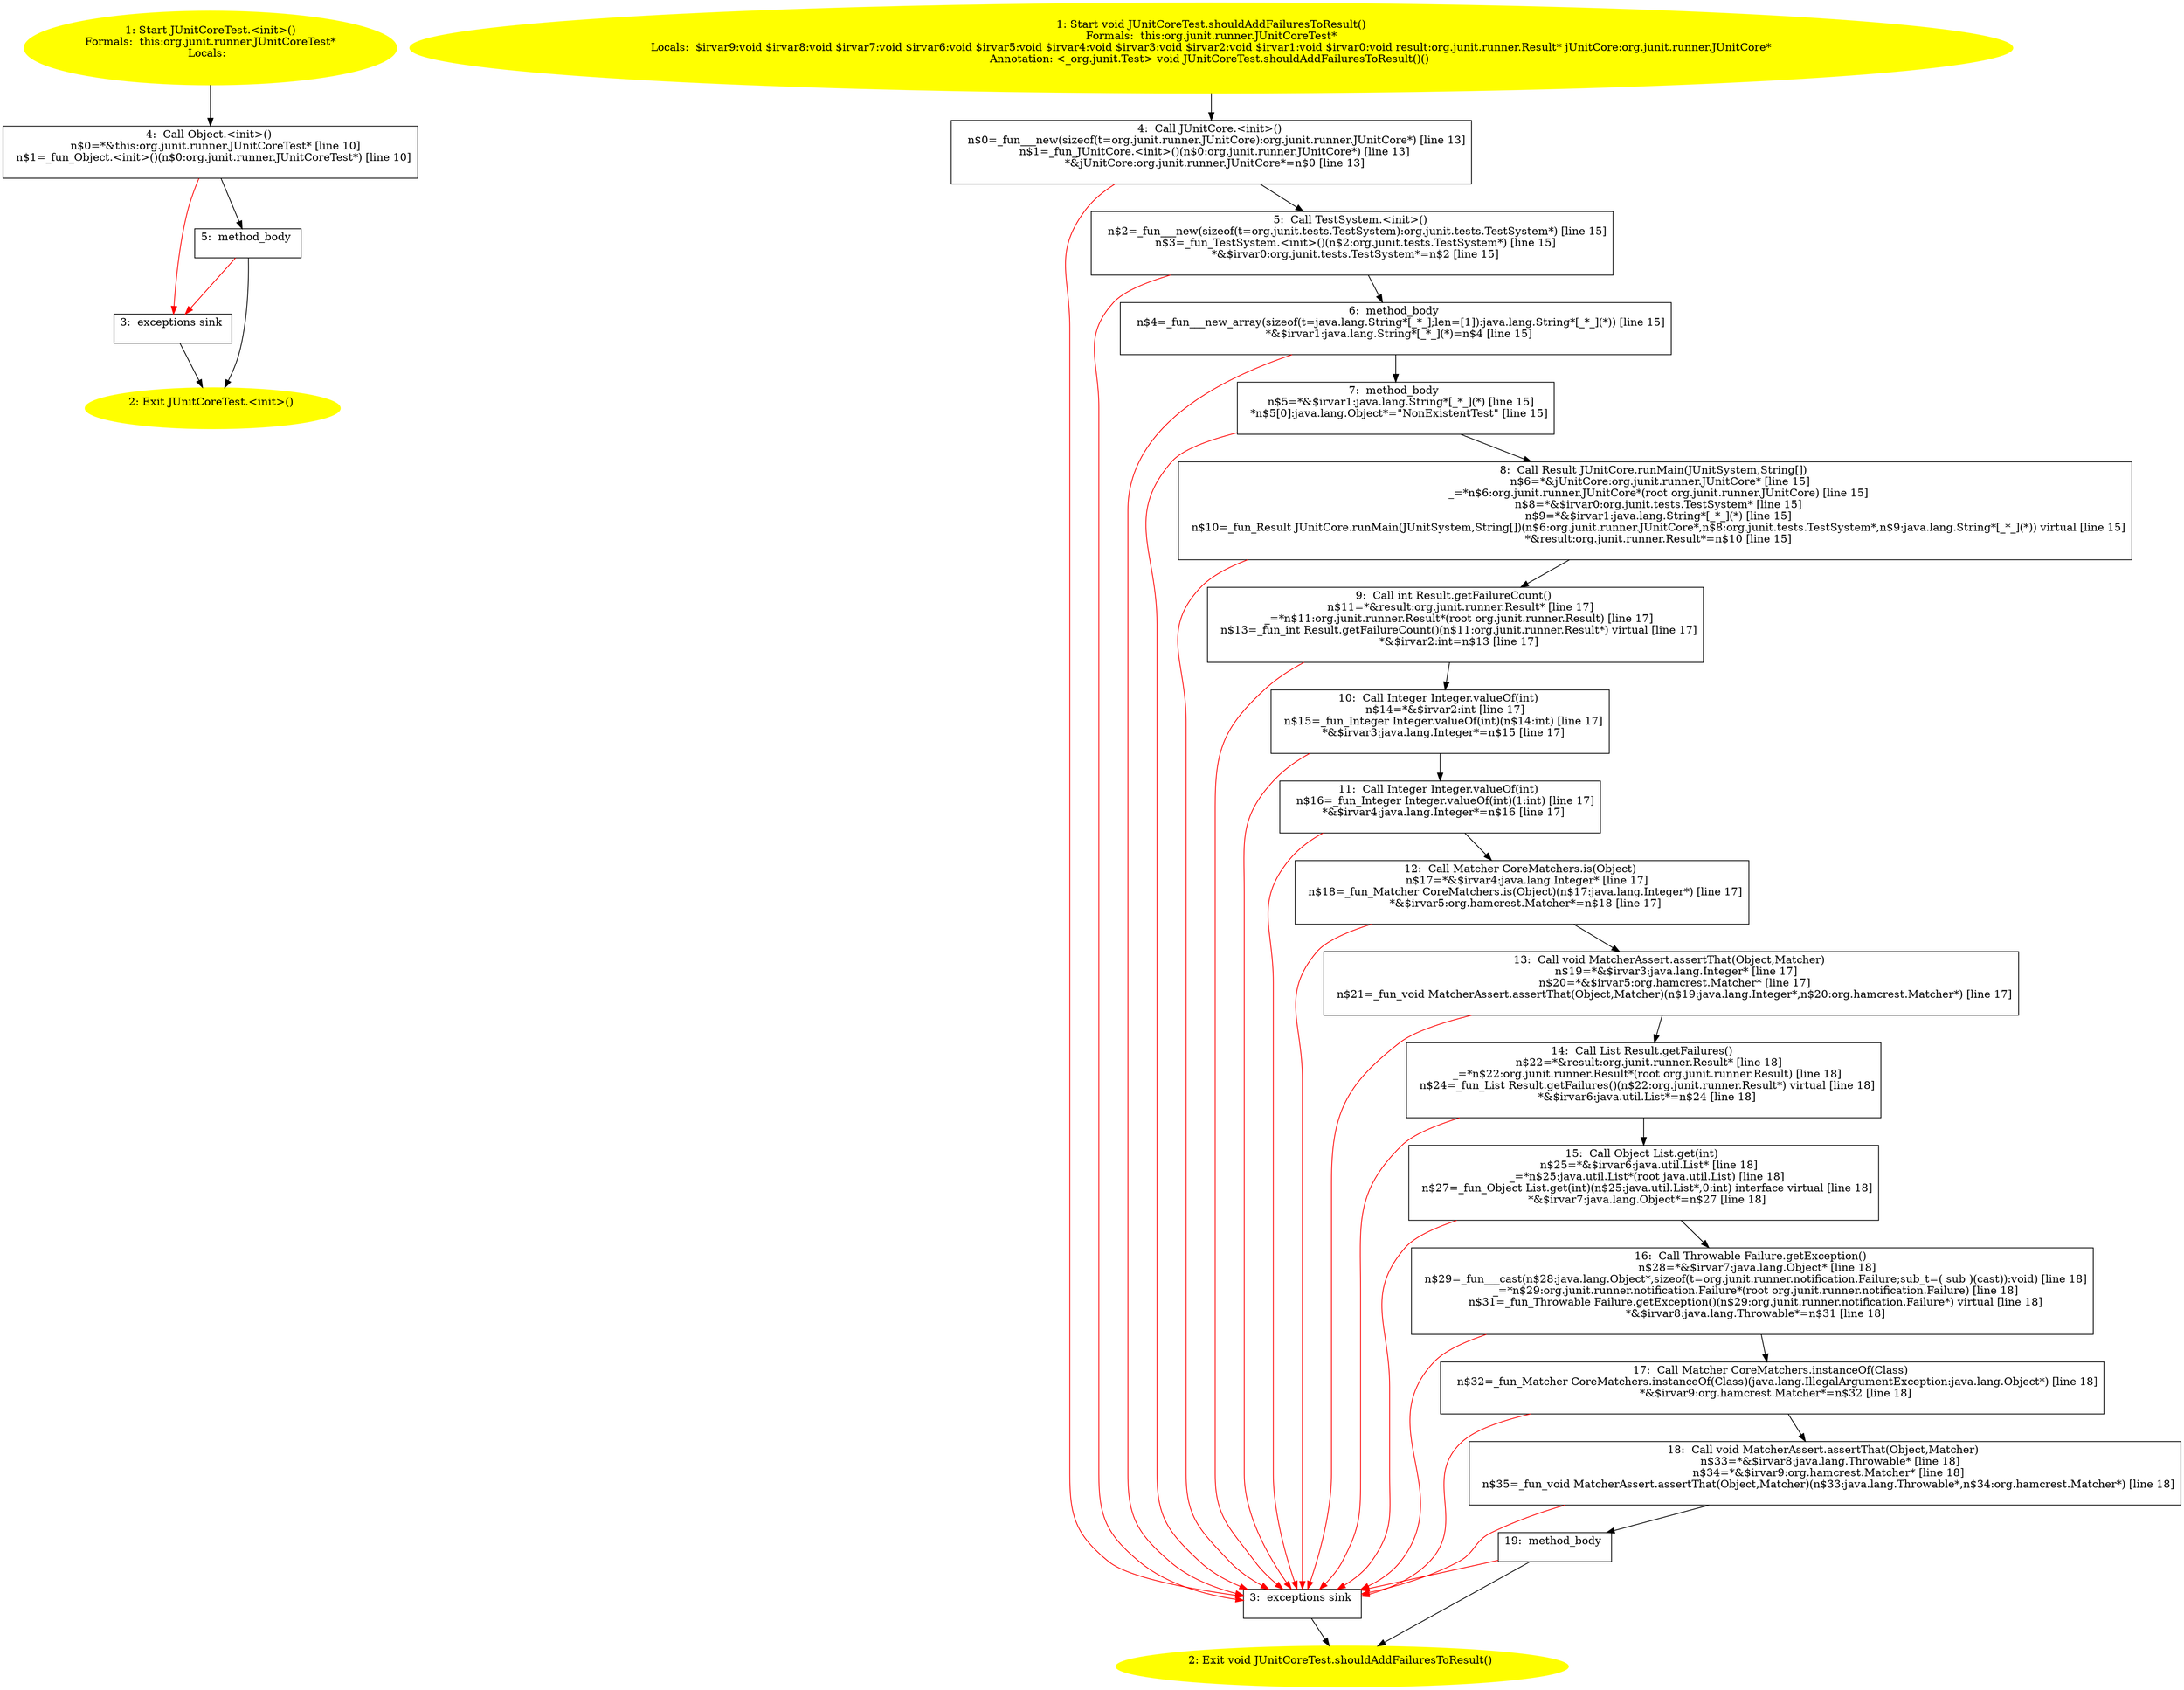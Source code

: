 /* @generated */
digraph cfg {
"org.junit.runner.JUnitCoreTest.<init>().46bb09ffd0d15b8d1554a88cf3fc8b57_1" [label="1: Start JUnitCoreTest.<init>()\nFormals:  this:org.junit.runner.JUnitCoreTest*\nLocals:  \n  " color=yellow style=filled]
	

	 "org.junit.runner.JUnitCoreTest.<init>().46bb09ffd0d15b8d1554a88cf3fc8b57_1" -> "org.junit.runner.JUnitCoreTest.<init>().46bb09ffd0d15b8d1554a88cf3fc8b57_4" ;
"org.junit.runner.JUnitCoreTest.<init>().46bb09ffd0d15b8d1554a88cf3fc8b57_2" [label="2: Exit JUnitCoreTest.<init>() \n  " color=yellow style=filled]
	

"org.junit.runner.JUnitCoreTest.<init>().46bb09ffd0d15b8d1554a88cf3fc8b57_3" [label="3:  exceptions sink \n  " shape="box"]
	

	 "org.junit.runner.JUnitCoreTest.<init>().46bb09ffd0d15b8d1554a88cf3fc8b57_3" -> "org.junit.runner.JUnitCoreTest.<init>().46bb09ffd0d15b8d1554a88cf3fc8b57_2" ;
"org.junit.runner.JUnitCoreTest.<init>().46bb09ffd0d15b8d1554a88cf3fc8b57_4" [label="4:  Call Object.<init>() \n   n$0=*&this:org.junit.runner.JUnitCoreTest* [line 10]\n  n$1=_fun_Object.<init>()(n$0:org.junit.runner.JUnitCoreTest*) [line 10]\n " shape="box"]
	

	 "org.junit.runner.JUnitCoreTest.<init>().46bb09ffd0d15b8d1554a88cf3fc8b57_4" -> "org.junit.runner.JUnitCoreTest.<init>().46bb09ffd0d15b8d1554a88cf3fc8b57_5" ;
	 "org.junit.runner.JUnitCoreTest.<init>().46bb09ffd0d15b8d1554a88cf3fc8b57_4" -> "org.junit.runner.JUnitCoreTest.<init>().46bb09ffd0d15b8d1554a88cf3fc8b57_3" [color="red" ];
"org.junit.runner.JUnitCoreTest.<init>().46bb09ffd0d15b8d1554a88cf3fc8b57_5" [label="5:  method_body \n  " shape="box"]
	

	 "org.junit.runner.JUnitCoreTest.<init>().46bb09ffd0d15b8d1554a88cf3fc8b57_5" -> "org.junit.runner.JUnitCoreTest.<init>().46bb09ffd0d15b8d1554a88cf3fc8b57_2" ;
	 "org.junit.runner.JUnitCoreTest.<init>().46bb09ffd0d15b8d1554a88cf3fc8b57_5" -> "org.junit.runner.JUnitCoreTest.<init>().46bb09ffd0d15b8d1554a88cf3fc8b57_3" [color="red" ];
"org.junit.runner.JUnitCoreTest.shouldAddFailuresToResult():void.5bfcec746ade3c66a8725ba5f7f97d9f_1" [label="1: Start void JUnitCoreTest.shouldAddFailuresToResult()\nFormals:  this:org.junit.runner.JUnitCoreTest*\nLocals:  $irvar9:void $irvar8:void $irvar7:void $irvar6:void $irvar5:void $irvar4:void $irvar3:void $irvar2:void $irvar1:void $irvar0:void result:org.junit.runner.Result* jUnitCore:org.junit.runner.JUnitCore*\nAnnotation: <_org.junit.Test> void JUnitCoreTest.shouldAddFailuresToResult()() \n  " color=yellow style=filled]
	

	 "org.junit.runner.JUnitCoreTest.shouldAddFailuresToResult():void.5bfcec746ade3c66a8725ba5f7f97d9f_1" -> "org.junit.runner.JUnitCoreTest.shouldAddFailuresToResult():void.5bfcec746ade3c66a8725ba5f7f97d9f_4" ;
"org.junit.runner.JUnitCoreTest.shouldAddFailuresToResult():void.5bfcec746ade3c66a8725ba5f7f97d9f_2" [label="2: Exit void JUnitCoreTest.shouldAddFailuresToResult() \n  " color=yellow style=filled]
	

"org.junit.runner.JUnitCoreTest.shouldAddFailuresToResult():void.5bfcec746ade3c66a8725ba5f7f97d9f_3" [label="3:  exceptions sink \n  " shape="box"]
	

	 "org.junit.runner.JUnitCoreTest.shouldAddFailuresToResult():void.5bfcec746ade3c66a8725ba5f7f97d9f_3" -> "org.junit.runner.JUnitCoreTest.shouldAddFailuresToResult():void.5bfcec746ade3c66a8725ba5f7f97d9f_2" ;
"org.junit.runner.JUnitCoreTest.shouldAddFailuresToResult():void.5bfcec746ade3c66a8725ba5f7f97d9f_4" [label="4:  Call JUnitCore.<init>() \n   n$0=_fun___new(sizeof(t=org.junit.runner.JUnitCore):org.junit.runner.JUnitCore*) [line 13]\n  n$1=_fun_JUnitCore.<init>()(n$0:org.junit.runner.JUnitCore*) [line 13]\n  *&jUnitCore:org.junit.runner.JUnitCore*=n$0 [line 13]\n " shape="box"]
	

	 "org.junit.runner.JUnitCoreTest.shouldAddFailuresToResult():void.5bfcec746ade3c66a8725ba5f7f97d9f_4" -> "org.junit.runner.JUnitCoreTest.shouldAddFailuresToResult():void.5bfcec746ade3c66a8725ba5f7f97d9f_5" ;
	 "org.junit.runner.JUnitCoreTest.shouldAddFailuresToResult():void.5bfcec746ade3c66a8725ba5f7f97d9f_4" -> "org.junit.runner.JUnitCoreTest.shouldAddFailuresToResult():void.5bfcec746ade3c66a8725ba5f7f97d9f_3" [color="red" ];
"org.junit.runner.JUnitCoreTest.shouldAddFailuresToResult():void.5bfcec746ade3c66a8725ba5f7f97d9f_5" [label="5:  Call TestSystem.<init>() \n   n$2=_fun___new(sizeof(t=org.junit.tests.TestSystem):org.junit.tests.TestSystem*) [line 15]\n  n$3=_fun_TestSystem.<init>()(n$2:org.junit.tests.TestSystem*) [line 15]\n  *&$irvar0:org.junit.tests.TestSystem*=n$2 [line 15]\n " shape="box"]
	

	 "org.junit.runner.JUnitCoreTest.shouldAddFailuresToResult():void.5bfcec746ade3c66a8725ba5f7f97d9f_5" -> "org.junit.runner.JUnitCoreTest.shouldAddFailuresToResult():void.5bfcec746ade3c66a8725ba5f7f97d9f_6" ;
	 "org.junit.runner.JUnitCoreTest.shouldAddFailuresToResult():void.5bfcec746ade3c66a8725ba5f7f97d9f_5" -> "org.junit.runner.JUnitCoreTest.shouldAddFailuresToResult():void.5bfcec746ade3c66a8725ba5f7f97d9f_3" [color="red" ];
"org.junit.runner.JUnitCoreTest.shouldAddFailuresToResult():void.5bfcec746ade3c66a8725ba5f7f97d9f_6" [label="6:  method_body \n   n$4=_fun___new_array(sizeof(t=java.lang.String*[_*_];len=[1]):java.lang.String*[_*_](*)) [line 15]\n  *&$irvar1:java.lang.String*[_*_](*)=n$4 [line 15]\n " shape="box"]
	

	 "org.junit.runner.JUnitCoreTest.shouldAddFailuresToResult():void.5bfcec746ade3c66a8725ba5f7f97d9f_6" -> "org.junit.runner.JUnitCoreTest.shouldAddFailuresToResult():void.5bfcec746ade3c66a8725ba5f7f97d9f_7" ;
	 "org.junit.runner.JUnitCoreTest.shouldAddFailuresToResult():void.5bfcec746ade3c66a8725ba5f7f97d9f_6" -> "org.junit.runner.JUnitCoreTest.shouldAddFailuresToResult():void.5bfcec746ade3c66a8725ba5f7f97d9f_3" [color="red" ];
"org.junit.runner.JUnitCoreTest.shouldAddFailuresToResult():void.5bfcec746ade3c66a8725ba5f7f97d9f_7" [label="7:  method_body \n   n$5=*&$irvar1:java.lang.String*[_*_](*) [line 15]\n  *n$5[0]:java.lang.Object*=\"NonExistentTest\" [line 15]\n " shape="box"]
	

	 "org.junit.runner.JUnitCoreTest.shouldAddFailuresToResult():void.5bfcec746ade3c66a8725ba5f7f97d9f_7" -> "org.junit.runner.JUnitCoreTest.shouldAddFailuresToResult():void.5bfcec746ade3c66a8725ba5f7f97d9f_8" ;
	 "org.junit.runner.JUnitCoreTest.shouldAddFailuresToResult():void.5bfcec746ade3c66a8725ba5f7f97d9f_7" -> "org.junit.runner.JUnitCoreTest.shouldAddFailuresToResult():void.5bfcec746ade3c66a8725ba5f7f97d9f_3" [color="red" ];
"org.junit.runner.JUnitCoreTest.shouldAddFailuresToResult():void.5bfcec746ade3c66a8725ba5f7f97d9f_8" [label="8:  Call Result JUnitCore.runMain(JUnitSystem,String[]) \n   n$6=*&jUnitCore:org.junit.runner.JUnitCore* [line 15]\n  _=*n$6:org.junit.runner.JUnitCore*(root org.junit.runner.JUnitCore) [line 15]\n  n$8=*&$irvar0:org.junit.tests.TestSystem* [line 15]\n  n$9=*&$irvar1:java.lang.String*[_*_](*) [line 15]\n  n$10=_fun_Result JUnitCore.runMain(JUnitSystem,String[])(n$6:org.junit.runner.JUnitCore*,n$8:org.junit.tests.TestSystem*,n$9:java.lang.String*[_*_](*)) virtual [line 15]\n  *&result:org.junit.runner.Result*=n$10 [line 15]\n " shape="box"]
	

	 "org.junit.runner.JUnitCoreTest.shouldAddFailuresToResult():void.5bfcec746ade3c66a8725ba5f7f97d9f_8" -> "org.junit.runner.JUnitCoreTest.shouldAddFailuresToResult():void.5bfcec746ade3c66a8725ba5f7f97d9f_9" ;
	 "org.junit.runner.JUnitCoreTest.shouldAddFailuresToResult():void.5bfcec746ade3c66a8725ba5f7f97d9f_8" -> "org.junit.runner.JUnitCoreTest.shouldAddFailuresToResult():void.5bfcec746ade3c66a8725ba5f7f97d9f_3" [color="red" ];
"org.junit.runner.JUnitCoreTest.shouldAddFailuresToResult():void.5bfcec746ade3c66a8725ba5f7f97d9f_9" [label="9:  Call int Result.getFailureCount() \n   n$11=*&result:org.junit.runner.Result* [line 17]\n  _=*n$11:org.junit.runner.Result*(root org.junit.runner.Result) [line 17]\n  n$13=_fun_int Result.getFailureCount()(n$11:org.junit.runner.Result*) virtual [line 17]\n  *&$irvar2:int=n$13 [line 17]\n " shape="box"]
	

	 "org.junit.runner.JUnitCoreTest.shouldAddFailuresToResult():void.5bfcec746ade3c66a8725ba5f7f97d9f_9" -> "org.junit.runner.JUnitCoreTest.shouldAddFailuresToResult():void.5bfcec746ade3c66a8725ba5f7f97d9f_10" ;
	 "org.junit.runner.JUnitCoreTest.shouldAddFailuresToResult():void.5bfcec746ade3c66a8725ba5f7f97d9f_9" -> "org.junit.runner.JUnitCoreTest.shouldAddFailuresToResult():void.5bfcec746ade3c66a8725ba5f7f97d9f_3" [color="red" ];
"org.junit.runner.JUnitCoreTest.shouldAddFailuresToResult():void.5bfcec746ade3c66a8725ba5f7f97d9f_10" [label="10:  Call Integer Integer.valueOf(int) \n   n$14=*&$irvar2:int [line 17]\n  n$15=_fun_Integer Integer.valueOf(int)(n$14:int) [line 17]\n  *&$irvar3:java.lang.Integer*=n$15 [line 17]\n " shape="box"]
	

	 "org.junit.runner.JUnitCoreTest.shouldAddFailuresToResult():void.5bfcec746ade3c66a8725ba5f7f97d9f_10" -> "org.junit.runner.JUnitCoreTest.shouldAddFailuresToResult():void.5bfcec746ade3c66a8725ba5f7f97d9f_11" ;
	 "org.junit.runner.JUnitCoreTest.shouldAddFailuresToResult():void.5bfcec746ade3c66a8725ba5f7f97d9f_10" -> "org.junit.runner.JUnitCoreTest.shouldAddFailuresToResult():void.5bfcec746ade3c66a8725ba5f7f97d9f_3" [color="red" ];
"org.junit.runner.JUnitCoreTest.shouldAddFailuresToResult():void.5bfcec746ade3c66a8725ba5f7f97d9f_11" [label="11:  Call Integer Integer.valueOf(int) \n   n$16=_fun_Integer Integer.valueOf(int)(1:int) [line 17]\n  *&$irvar4:java.lang.Integer*=n$16 [line 17]\n " shape="box"]
	

	 "org.junit.runner.JUnitCoreTest.shouldAddFailuresToResult():void.5bfcec746ade3c66a8725ba5f7f97d9f_11" -> "org.junit.runner.JUnitCoreTest.shouldAddFailuresToResult():void.5bfcec746ade3c66a8725ba5f7f97d9f_12" ;
	 "org.junit.runner.JUnitCoreTest.shouldAddFailuresToResult():void.5bfcec746ade3c66a8725ba5f7f97d9f_11" -> "org.junit.runner.JUnitCoreTest.shouldAddFailuresToResult():void.5bfcec746ade3c66a8725ba5f7f97d9f_3" [color="red" ];
"org.junit.runner.JUnitCoreTest.shouldAddFailuresToResult():void.5bfcec746ade3c66a8725ba5f7f97d9f_12" [label="12:  Call Matcher CoreMatchers.is(Object) \n   n$17=*&$irvar4:java.lang.Integer* [line 17]\n  n$18=_fun_Matcher CoreMatchers.is(Object)(n$17:java.lang.Integer*) [line 17]\n  *&$irvar5:org.hamcrest.Matcher*=n$18 [line 17]\n " shape="box"]
	

	 "org.junit.runner.JUnitCoreTest.shouldAddFailuresToResult():void.5bfcec746ade3c66a8725ba5f7f97d9f_12" -> "org.junit.runner.JUnitCoreTest.shouldAddFailuresToResult():void.5bfcec746ade3c66a8725ba5f7f97d9f_13" ;
	 "org.junit.runner.JUnitCoreTest.shouldAddFailuresToResult():void.5bfcec746ade3c66a8725ba5f7f97d9f_12" -> "org.junit.runner.JUnitCoreTest.shouldAddFailuresToResult():void.5bfcec746ade3c66a8725ba5f7f97d9f_3" [color="red" ];
"org.junit.runner.JUnitCoreTest.shouldAddFailuresToResult():void.5bfcec746ade3c66a8725ba5f7f97d9f_13" [label="13:  Call void MatcherAssert.assertThat(Object,Matcher) \n   n$19=*&$irvar3:java.lang.Integer* [line 17]\n  n$20=*&$irvar5:org.hamcrest.Matcher* [line 17]\n  n$21=_fun_void MatcherAssert.assertThat(Object,Matcher)(n$19:java.lang.Integer*,n$20:org.hamcrest.Matcher*) [line 17]\n " shape="box"]
	

	 "org.junit.runner.JUnitCoreTest.shouldAddFailuresToResult():void.5bfcec746ade3c66a8725ba5f7f97d9f_13" -> "org.junit.runner.JUnitCoreTest.shouldAddFailuresToResult():void.5bfcec746ade3c66a8725ba5f7f97d9f_14" ;
	 "org.junit.runner.JUnitCoreTest.shouldAddFailuresToResult():void.5bfcec746ade3c66a8725ba5f7f97d9f_13" -> "org.junit.runner.JUnitCoreTest.shouldAddFailuresToResult():void.5bfcec746ade3c66a8725ba5f7f97d9f_3" [color="red" ];
"org.junit.runner.JUnitCoreTest.shouldAddFailuresToResult():void.5bfcec746ade3c66a8725ba5f7f97d9f_14" [label="14:  Call List Result.getFailures() \n   n$22=*&result:org.junit.runner.Result* [line 18]\n  _=*n$22:org.junit.runner.Result*(root org.junit.runner.Result) [line 18]\n  n$24=_fun_List Result.getFailures()(n$22:org.junit.runner.Result*) virtual [line 18]\n  *&$irvar6:java.util.List*=n$24 [line 18]\n " shape="box"]
	

	 "org.junit.runner.JUnitCoreTest.shouldAddFailuresToResult():void.5bfcec746ade3c66a8725ba5f7f97d9f_14" -> "org.junit.runner.JUnitCoreTest.shouldAddFailuresToResult():void.5bfcec746ade3c66a8725ba5f7f97d9f_15" ;
	 "org.junit.runner.JUnitCoreTest.shouldAddFailuresToResult():void.5bfcec746ade3c66a8725ba5f7f97d9f_14" -> "org.junit.runner.JUnitCoreTest.shouldAddFailuresToResult():void.5bfcec746ade3c66a8725ba5f7f97d9f_3" [color="red" ];
"org.junit.runner.JUnitCoreTest.shouldAddFailuresToResult():void.5bfcec746ade3c66a8725ba5f7f97d9f_15" [label="15:  Call Object List.get(int) \n   n$25=*&$irvar6:java.util.List* [line 18]\n  _=*n$25:java.util.List*(root java.util.List) [line 18]\n  n$27=_fun_Object List.get(int)(n$25:java.util.List*,0:int) interface virtual [line 18]\n  *&$irvar7:java.lang.Object*=n$27 [line 18]\n " shape="box"]
	

	 "org.junit.runner.JUnitCoreTest.shouldAddFailuresToResult():void.5bfcec746ade3c66a8725ba5f7f97d9f_15" -> "org.junit.runner.JUnitCoreTest.shouldAddFailuresToResult():void.5bfcec746ade3c66a8725ba5f7f97d9f_16" ;
	 "org.junit.runner.JUnitCoreTest.shouldAddFailuresToResult():void.5bfcec746ade3c66a8725ba5f7f97d9f_15" -> "org.junit.runner.JUnitCoreTest.shouldAddFailuresToResult():void.5bfcec746ade3c66a8725ba5f7f97d9f_3" [color="red" ];
"org.junit.runner.JUnitCoreTest.shouldAddFailuresToResult():void.5bfcec746ade3c66a8725ba5f7f97d9f_16" [label="16:  Call Throwable Failure.getException() \n   n$28=*&$irvar7:java.lang.Object* [line 18]\n  n$29=_fun___cast(n$28:java.lang.Object*,sizeof(t=org.junit.runner.notification.Failure;sub_t=( sub )(cast)):void) [line 18]\n  _=*n$29:org.junit.runner.notification.Failure*(root org.junit.runner.notification.Failure) [line 18]\n  n$31=_fun_Throwable Failure.getException()(n$29:org.junit.runner.notification.Failure*) virtual [line 18]\n  *&$irvar8:java.lang.Throwable*=n$31 [line 18]\n " shape="box"]
	

	 "org.junit.runner.JUnitCoreTest.shouldAddFailuresToResult():void.5bfcec746ade3c66a8725ba5f7f97d9f_16" -> "org.junit.runner.JUnitCoreTest.shouldAddFailuresToResult():void.5bfcec746ade3c66a8725ba5f7f97d9f_17" ;
	 "org.junit.runner.JUnitCoreTest.shouldAddFailuresToResult():void.5bfcec746ade3c66a8725ba5f7f97d9f_16" -> "org.junit.runner.JUnitCoreTest.shouldAddFailuresToResult():void.5bfcec746ade3c66a8725ba5f7f97d9f_3" [color="red" ];
"org.junit.runner.JUnitCoreTest.shouldAddFailuresToResult():void.5bfcec746ade3c66a8725ba5f7f97d9f_17" [label="17:  Call Matcher CoreMatchers.instanceOf(Class) \n   n$32=_fun_Matcher CoreMatchers.instanceOf(Class)(java.lang.IllegalArgumentException:java.lang.Object*) [line 18]\n  *&$irvar9:org.hamcrest.Matcher*=n$32 [line 18]\n " shape="box"]
	

	 "org.junit.runner.JUnitCoreTest.shouldAddFailuresToResult():void.5bfcec746ade3c66a8725ba5f7f97d9f_17" -> "org.junit.runner.JUnitCoreTest.shouldAddFailuresToResult():void.5bfcec746ade3c66a8725ba5f7f97d9f_18" ;
	 "org.junit.runner.JUnitCoreTest.shouldAddFailuresToResult():void.5bfcec746ade3c66a8725ba5f7f97d9f_17" -> "org.junit.runner.JUnitCoreTest.shouldAddFailuresToResult():void.5bfcec746ade3c66a8725ba5f7f97d9f_3" [color="red" ];
"org.junit.runner.JUnitCoreTest.shouldAddFailuresToResult():void.5bfcec746ade3c66a8725ba5f7f97d9f_18" [label="18:  Call void MatcherAssert.assertThat(Object,Matcher) \n   n$33=*&$irvar8:java.lang.Throwable* [line 18]\n  n$34=*&$irvar9:org.hamcrest.Matcher* [line 18]\n  n$35=_fun_void MatcherAssert.assertThat(Object,Matcher)(n$33:java.lang.Throwable*,n$34:org.hamcrest.Matcher*) [line 18]\n " shape="box"]
	

	 "org.junit.runner.JUnitCoreTest.shouldAddFailuresToResult():void.5bfcec746ade3c66a8725ba5f7f97d9f_18" -> "org.junit.runner.JUnitCoreTest.shouldAddFailuresToResult():void.5bfcec746ade3c66a8725ba5f7f97d9f_19" ;
	 "org.junit.runner.JUnitCoreTest.shouldAddFailuresToResult():void.5bfcec746ade3c66a8725ba5f7f97d9f_18" -> "org.junit.runner.JUnitCoreTest.shouldAddFailuresToResult():void.5bfcec746ade3c66a8725ba5f7f97d9f_3" [color="red" ];
"org.junit.runner.JUnitCoreTest.shouldAddFailuresToResult():void.5bfcec746ade3c66a8725ba5f7f97d9f_19" [label="19:  method_body \n  " shape="box"]
	

	 "org.junit.runner.JUnitCoreTest.shouldAddFailuresToResult():void.5bfcec746ade3c66a8725ba5f7f97d9f_19" -> "org.junit.runner.JUnitCoreTest.shouldAddFailuresToResult():void.5bfcec746ade3c66a8725ba5f7f97d9f_2" ;
	 "org.junit.runner.JUnitCoreTest.shouldAddFailuresToResult():void.5bfcec746ade3c66a8725ba5f7f97d9f_19" -> "org.junit.runner.JUnitCoreTest.shouldAddFailuresToResult():void.5bfcec746ade3c66a8725ba5f7f97d9f_3" [color="red" ];
}
